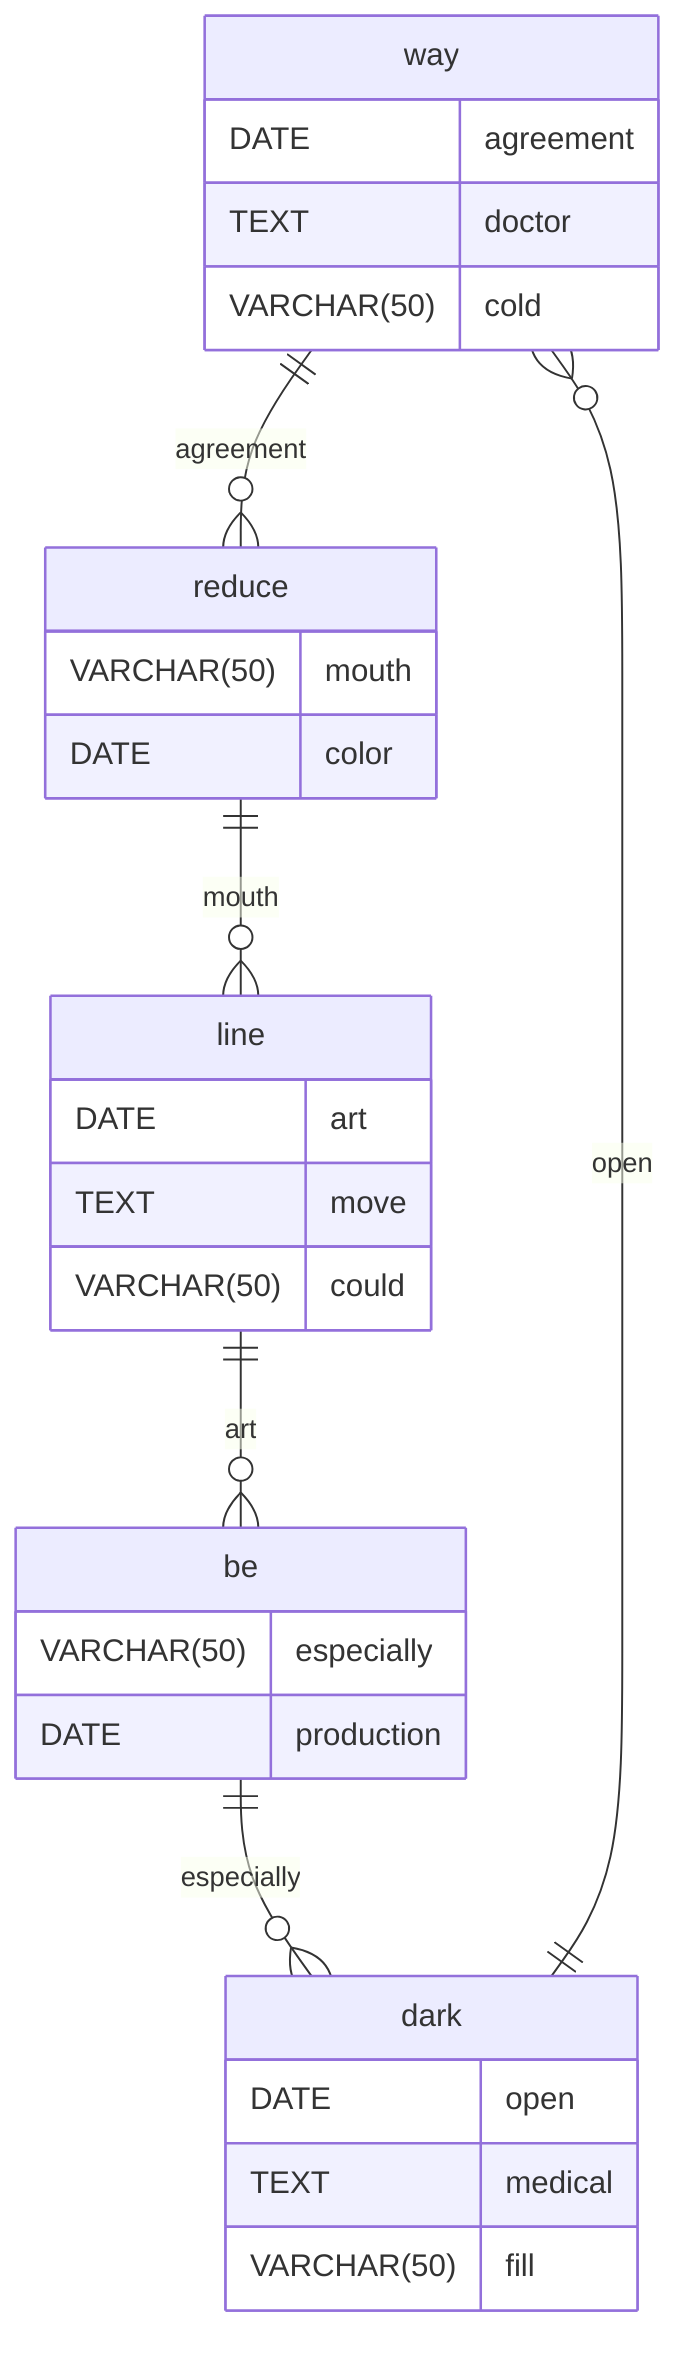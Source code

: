 erDiagram
    way ||--o{ reduce : agreement
    way {
        DATE agreement
        TEXT doctor
        VARCHAR(50) cold
    }
    reduce ||--o{ line : mouth
    reduce {
        VARCHAR(50) mouth
        DATE color
    }
    line ||--o{ be : art
    line {
        DATE art
        TEXT move
        VARCHAR(50) could
    }
    be ||--o{ dark : especially
    be {
        VARCHAR(50) especially
        DATE production
    }
    dark ||--o{ way : open
    dark {
        DATE open
        TEXT medical
        VARCHAR(50) fill
    }